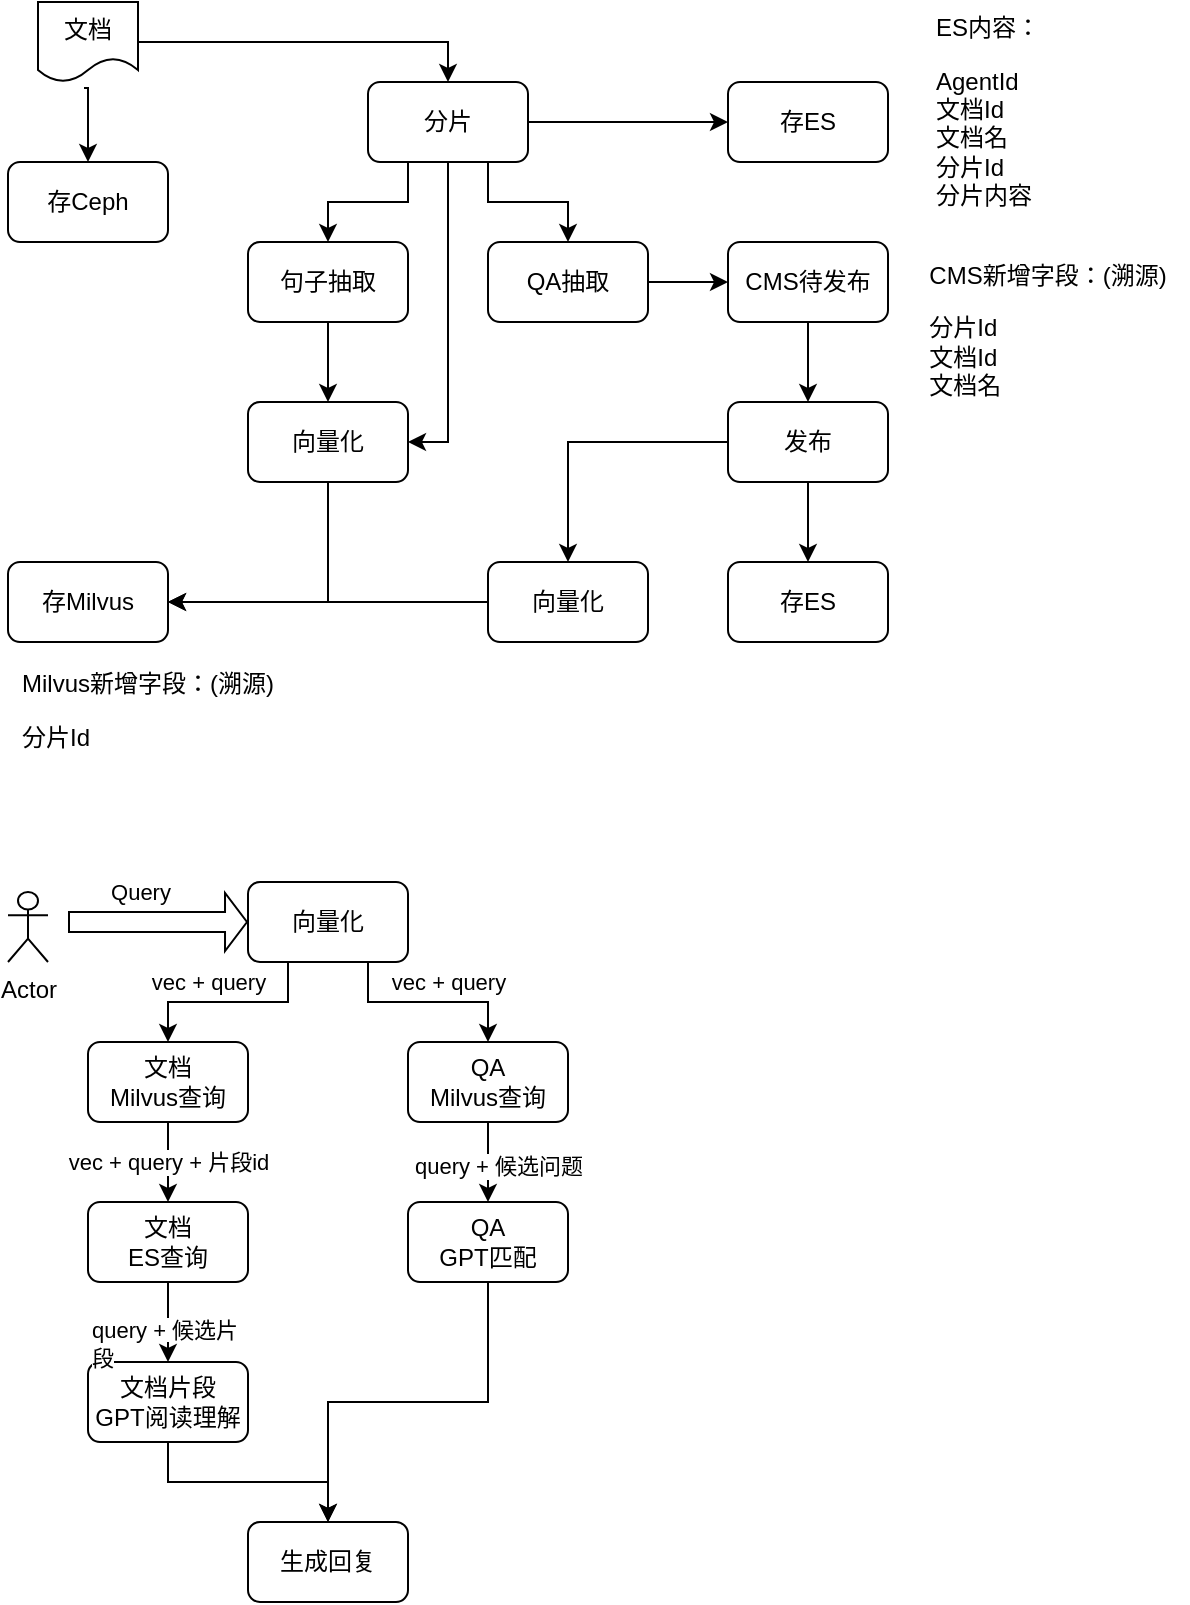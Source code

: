 <mxfile version="21.6.5" type="github">
  <diagram name="第 1 页" id="VAXkkfN3yXfzUiDOJ94b">
    <mxGraphModel dx="1114" dy="578" grid="1" gridSize="10" guides="1" tooltips="1" connect="1" arrows="1" fold="1" page="1" pageScale="1" pageWidth="827" pageHeight="1169" math="0" shadow="0">
      <root>
        <mxCell id="0" />
        <mxCell id="1" parent="0" />
        <mxCell id="MwvR7IS0rDGGBposnLcL-12" style="edgeStyle=orthogonalEdgeStyle;rounded=0;orthogonalLoop=1;jettySize=auto;html=1;exitX=0.5;exitY=1;exitDx=0;exitDy=0;entryX=0.5;entryY=0;entryDx=0;entryDy=0;" parent="1" source="MwvR7IS0rDGGBposnLcL-1" target="MwvR7IS0rDGGBposnLcL-11" edge="1">
          <mxGeometry relative="1" as="geometry" />
        </mxCell>
        <mxCell id="MwvR7IS0rDGGBposnLcL-1" value="句子抽取" style="rounded=1;whiteSpace=wrap;html=1;" parent="1" vertex="1">
          <mxGeometry x="160" y="200" width="80" height="40" as="geometry" />
        </mxCell>
        <mxCell id="MwvR7IS0rDGGBposnLcL-16" style="edgeStyle=orthogonalEdgeStyle;rounded=0;orthogonalLoop=1;jettySize=auto;html=1;exitX=0.46;exitY=1.075;exitDx=0;exitDy=0;entryX=0.5;entryY=0;entryDx=0;entryDy=0;exitPerimeter=0;" parent="1" source="MwvR7IS0rDGGBposnLcL-2" target="MwvR7IS0rDGGBposnLcL-14" edge="1">
          <mxGeometry relative="1" as="geometry">
            <Array as="points">
              <mxPoint x="80" y="123" />
            </Array>
          </mxGeometry>
        </mxCell>
        <mxCell id="MwvR7IS0rDGGBposnLcL-17" style="edgeStyle=orthogonalEdgeStyle;rounded=0;orthogonalLoop=1;jettySize=auto;html=1;exitX=1;exitY=0.5;exitDx=0;exitDy=0;entryX=0.5;entryY=0;entryDx=0;entryDy=0;" parent="1" source="MwvR7IS0rDGGBposnLcL-2" target="MwvR7IS0rDGGBposnLcL-7" edge="1">
          <mxGeometry relative="1" as="geometry" />
        </mxCell>
        <mxCell id="MwvR7IS0rDGGBposnLcL-2" value="文档" style="shape=document;whiteSpace=wrap;html=1;boundedLbl=1;" parent="1" vertex="1">
          <mxGeometry x="55" y="80" width="50" height="40" as="geometry" />
        </mxCell>
        <mxCell id="MwvR7IS0rDGGBposnLcL-9" style="edgeStyle=orthogonalEdgeStyle;rounded=0;orthogonalLoop=1;jettySize=auto;html=1;exitX=0.25;exitY=1;exitDx=0;exitDy=0;entryX=0.5;entryY=0;entryDx=0;entryDy=0;" parent="1" source="MwvR7IS0rDGGBposnLcL-7" target="MwvR7IS0rDGGBposnLcL-1" edge="1">
          <mxGeometry relative="1" as="geometry" />
        </mxCell>
        <mxCell id="MwvR7IS0rDGGBposnLcL-10" style="edgeStyle=orthogonalEdgeStyle;rounded=0;orthogonalLoop=1;jettySize=auto;html=1;exitX=0.75;exitY=1;exitDx=0;exitDy=0;" parent="1" source="MwvR7IS0rDGGBposnLcL-7" target="MwvR7IS0rDGGBposnLcL-8" edge="1">
          <mxGeometry relative="1" as="geometry" />
        </mxCell>
        <mxCell id="MwvR7IS0rDGGBposnLcL-19" style="edgeStyle=orthogonalEdgeStyle;rounded=0;orthogonalLoop=1;jettySize=auto;html=1;exitX=1;exitY=0.5;exitDx=0;exitDy=0;entryX=0;entryY=0.5;entryDx=0;entryDy=0;" parent="1" source="MwvR7IS0rDGGBposnLcL-7" target="MwvR7IS0rDGGBposnLcL-18" edge="1">
          <mxGeometry relative="1" as="geometry" />
        </mxCell>
        <mxCell id="0MtGEua7XknT2rirbN3q-13" style="edgeStyle=orthogonalEdgeStyle;rounded=0;orthogonalLoop=1;jettySize=auto;html=1;exitX=0.5;exitY=1;exitDx=0;exitDy=0;entryX=1;entryY=0.5;entryDx=0;entryDy=0;" edge="1" parent="1" source="MwvR7IS0rDGGBposnLcL-7" target="MwvR7IS0rDGGBposnLcL-11">
          <mxGeometry relative="1" as="geometry" />
        </mxCell>
        <mxCell id="MwvR7IS0rDGGBposnLcL-7" value="分片" style="rounded=1;whiteSpace=wrap;html=1;" parent="1" vertex="1">
          <mxGeometry x="220" y="120" width="80" height="40" as="geometry" />
        </mxCell>
        <mxCell id="MwvR7IS0rDGGBposnLcL-13" style="edgeStyle=orthogonalEdgeStyle;rounded=0;orthogonalLoop=1;jettySize=auto;html=1;exitX=0.5;exitY=1;exitDx=0;exitDy=0;entryX=0.5;entryY=0;entryDx=0;entryDy=0;" parent="1" source="0MtGEua7XknT2rirbN3q-4" target="0MtGEua7XknT2rirbN3q-1" edge="1">
          <mxGeometry relative="1" as="geometry" />
        </mxCell>
        <mxCell id="0MtGEua7XknT2rirbN3q-5" style="edgeStyle=orthogonalEdgeStyle;rounded=0;orthogonalLoop=1;jettySize=auto;html=1;exitX=1;exitY=0.5;exitDx=0;exitDy=0;entryX=0;entryY=0.5;entryDx=0;entryDy=0;" edge="1" parent="1" source="MwvR7IS0rDGGBposnLcL-8" target="0MtGEua7XknT2rirbN3q-4">
          <mxGeometry relative="1" as="geometry" />
        </mxCell>
        <mxCell id="MwvR7IS0rDGGBposnLcL-8" value="QA抽取" style="rounded=1;whiteSpace=wrap;html=1;" parent="1" vertex="1">
          <mxGeometry x="280" y="200" width="80" height="40" as="geometry" />
        </mxCell>
        <mxCell id="0MtGEua7XknT2rirbN3q-3" style="edgeStyle=orthogonalEdgeStyle;rounded=0;orthogonalLoop=1;jettySize=auto;html=1;exitX=0.5;exitY=1;exitDx=0;exitDy=0;entryX=1;entryY=0.5;entryDx=0;entryDy=0;" edge="1" parent="1" source="MwvR7IS0rDGGBposnLcL-11" target="0MtGEua7XknT2rirbN3q-2">
          <mxGeometry relative="1" as="geometry" />
        </mxCell>
        <mxCell id="MwvR7IS0rDGGBposnLcL-11" value="向量化" style="rounded=1;whiteSpace=wrap;html=1;" parent="1" vertex="1">
          <mxGeometry x="160" y="280" width="80" height="40" as="geometry" />
        </mxCell>
        <mxCell id="MwvR7IS0rDGGBposnLcL-14" value="存Ceph" style="rounded=1;whiteSpace=wrap;html=1;" parent="1" vertex="1">
          <mxGeometry x="40" y="160" width="80" height="40" as="geometry" />
        </mxCell>
        <mxCell id="MwvR7IS0rDGGBposnLcL-18" value="存ES" style="rounded=1;whiteSpace=wrap;html=1;" parent="1" vertex="1">
          <mxGeometry x="400" y="120" width="80" height="40" as="geometry" />
        </mxCell>
        <mxCell id="MwvR7IS0rDGGBposnLcL-22" value="ES内容：&lt;br&gt;&lt;p style=&quot;border-color: var(--border-color); text-align: left;&quot;&gt;AgentId&lt;br&gt;文档Id&lt;br style=&quot;border-color: var(--border-color); text-align: center;&quot;&gt;文档名&lt;br style=&quot;border-color: var(--border-color);&quot;&gt;分片Id&lt;br style=&quot;border-color: var(--border-color);&quot;&gt;分片内容&lt;/p&gt;&lt;p style=&quot;border-color: var(--border-color); text-align: left;&quot;&gt;&lt;span style=&quot;border-color: var(--border-color); text-align: center;&quot;&gt;&lt;br style=&quot;border-color: var(--border-color);&quot;&gt;&lt;/span&gt;&lt;/p&gt;" style="text;html=1;strokeColor=none;fillColor=none;align=center;verticalAlign=middle;whiteSpace=wrap;rounded=0;" parent="1" vertex="1">
          <mxGeometry x="500" y="139" width="60" height="30" as="geometry" />
        </mxCell>
        <mxCell id="0MtGEua7XknT2rirbN3q-7" style="edgeStyle=orthogonalEdgeStyle;rounded=0;orthogonalLoop=1;jettySize=auto;html=1;exitX=0;exitY=0.5;exitDx=0;exitDy=0;entryX=0.5;entryY=0;entryDx=0;entryDy=0;" edge="1" parent="1" source="0MtGEua7XknT2rirbN3q-1" target="0MtGEua7XknT2rirbN3q-6">
          <mxGeometry relative="1" as="geometry" />
        </mxCell>
        <mxCell id="0MtGEua7XknT2rirbN3q-10" style="edgeStyle=orthogonalEdgeStyle;rounded=0;orthogonalLoop=1;jettySize=auto;html=1;exitX=0.5;exitY=1;exitDx=0;exitDy=0;entryX=0.5;entryY=0;entryDx=0;entryDy=0;" edge="1" parent="1" source="0MtGEua7XknT2rirbN3q-1" target="0MtGEua7XknT2rirbN3q-9">
          <mxGeometry relative="1" as="geometry" />
        </mxCell>
        <mxCell id="0MtGEua7XknT2rirbN3q-1" value="发布" style="rounded=1;whiteSpace=wrap;html=1;" vertex="1" parent="1">
          <mxGeometry x="400" y="280" width="80" height="40" as="geometry" />
        </mxCell>
        <mxCell id="0MtGEua7XknT2rirbN3q-2" value="存Milvus" style="rounded=1;whiteSpace=wrap;html=1;" vertex="1" parent="1">
          <mxGeometry x="40" y="360" width="80" height="40" as="geometry" />
        </mxCell>
        <mxCell id="0MtGEua7XknT2rirbN3q-4" value="CMS待发布" style="rounded=1;whiteSpace=wrap;html=1;" vertex="1" parent="1">
          <mxGeometry x="400" y="200" width="80" height="40" as="geometry" />
        </mxCell>
        <mxCell id="0MtGEua7XknT2rirbN3q-8" style="edgeStyle=orthogonalEdgeStyle;rounded=0;orthogonalLoop=1;jettySize=auto;html=1;exitX=0;exitY=0.5;exitDx=0;exitDy=0;" edge="1" parent="1" source="0MtGEua7XknT2rirbN3q-6" target="0MtGEua7XknT2rirbN3q-2">
          <mxGeometry relative="1" as="geometry" />
        </mxCell>
        <mxCell id="0MtGEua7XknT2rirbN3q-6" value="向量化" style="rounded=1;whiteSpace=wrap;html=1;" vertex="1" parent="1">
          <mxGeometry x="280" y="360" width="80" height="40" as="geometry" />
        </mxCell>
        <mxCell id="0MtGEua7XknT2rirbN3q-9" value="存ES" style="rounded=1;whiteSpace=wrap;html=1;" vertex="1" parent="1">
          <mxGeometry x="400" y="360" width="80" height="40" as="geometry" />
        </mxCell>
        <mxCell id="0MtGEua7XknT2rirbN3q-11" value="CMS新增字段：(溯源)&lt;br&gt;&lt;p style=&quot;border-color: var(--border-color); text-align: left;&quot;&gt;分片Id&lt;br style=&quot;border-color: var(--border-color);&quot;&gt;文档Id&lt;br style=&quot;border-color: var(--border-color); text-align: center;&quot;&gt;文档名&lt;br style=&quot;border-color: var(--border-color);&quot;&gt;&lt;/p&gt;" style="text;html=1;strokeColor=none;fillColor=none;align=center;verticalAlign=middle;whiteSpace=wrap;rounded=0;" vertex="1" parent="1">
          <mxGeometry x="490" y="200" width="140" height="100" as="geometry" />
        </mxCell>
        <mxCell id="0MtGEua7XknT2rirbN3q-12" value="Milvus新增字段：(溯源)&lt;br&gt;&lt;p style=&quot;border-color: var(--border-color); text-align: left;&quot;&gt;分片Id&lt;br style=&quot;border-color: var(--border-color);&quot;&gt;&lt;/p&gt;" style="text;html=1;strokeColor=none;fillColor=none;align=center;verticalAlign=middle;whiteSpace=wrap;rounded=0;" vertex="1" parent="1">
          <mxGeometry x="40" y="390" width="140" height="100" as="geometry" />
        </mxCell>
        <mxCell id="0MtGEua7XknT2rirbN3q-14" value="Actor" style="shape=umlActor;verticalLabelPosition=bottom;verticalAlign=top;html=1;outlineConnect=0;" vertex="1" parent="1">
          <mxGeometry x="40" y="525" width="20" height="35" as="geometry" />
        </mxCell>
        <mxCell id="0MtGEua7XknT2rirbN3q-15" value="" style="shape=flexArrow;endArrow=classic;html=1;rounded=0;endWidth=18;endSize=3.33;entryX=0;entryY=0.5;entryDx=0;entryDy=0;" edge="1" parent="1" target="0MtGEua7XknT2rirbN3q-17">
          <mxGeometry width="50" height="50" relative="1" as="geometry">
            <mxPoint x="70" y="540" as="sourcePoint" />
            <mxPoint x="120" y="540" as="targetPoint" />
          </mxGeometry>
        </mxCell>
        <mxCell id="0MtGEua7XknT2rirbN3q-16" value="Query" style="edgeLabel;html=1;align=center;verticalAlign=middle;resizable=0;points=[];" vertex="1" connectable="0" parent="0MtGEua7XknT2rirbN3q-15">
          <mxGeometry x="-0.2" y="-2" relative="1" as="geometry">
            <mxPoint y="-17" as="offset" />
          </mxGeometry>
        </mxCell>
        <mxCell id="0MtGEua7XknT2rirbN3q-24" style="edgeStyle=orthogonalEdgeStyle;rounded=0;orthogonalLoop=1;jettySize=auto;html=1;exitX=0.25;exitY=1;exitDx=0;exitDy=0;entryX=0.5;entryY=0;entryDx=0;entryDy=0;" edge="1" parent="1" source="0MtGEua7XknT2rirbN3q-17" target="0MtGEua7XknT2rirbN3q-20">
          <mxGeometry relative="1" as="geometry" />
        </mxCell>
        <mxCell id="0MtGEua7XknT2rirbN3q-31" value="vec + query" style="edgeLabel;html=1;align=center;verticalAlign=middle;resizable=0;points=[];" vertex="1" connectable="0" parent="0MtGEua7XknT2rirbN3q-24">
          <mxGeometry y="1" relative="1" as="geometry">
            <mxPoint x="-10" y="-11" as="offset" />
          </mxGeometry>
        </mxCell>
        <mxCell id="0MtGEua7XknT2rirbN3q-17" value="向量化" style="rounded=1;whiteSpace=wrap;html=1;" vertex="1" parent="1">
          <mxGeometry x="160" y="520" width="80" height="40" as="geometry" />
        </mxCell>
        <mxCell id="0MtGEua7XknT2rirbN3q-23" style="edgeStyle=orthogonalEdgeStyle;rounded=0;orthogonalLoop=1;jettySize=auto;html=1;exitX=0.75;exitY=1;exitDx=0;exitDy=0;entryX=0.5;entryY=0;entryDx=0;entryDy=0;" edge="1" parent="1" source="0MtGEua7XknT2rirbN3q-17" target="0MtGEua7XknT2rirbN3q-21">
          <mxGeometry relative="1" as="geometry">
            <mxPoint x="340" y="560" as="sourcePoint" />
          </mxGeometry>
        </mxCell>
        <mxCell id="0MtGEua7XknT2rirbN3q-26" style="edgeStyle=orthogonalEdgeStyle;rounded=0;orthogonalLoop=1;jettySize=auto;html=1;exitX=0.5;exitY=1;exitDx=0;exitDy=0;entryX=0.5;entryY=0;entryDx=0;entryDy=0;" edge="1" parent="1" source="0MtGEua7XknT2rirbN3q-20" target="0MtGEua7XknT2rirbN3q-25">
          <mxGeometry relative="1" as="geometry" />
        </mxCell>
        <mxCell id="0MtGEua7XknT2rirbN3q-20" value="文档&lt;br&gt;Milvus查询" style="rounded=1;whiteSpace=wrap;html=1;" vertex="1" parent="1">
          <mxGeometry x="80" y="600" width="80" height="40" as="geometry" />
        </mxCell>
        <mxCell id="0MtGEua7XknT2rirbN3q-28" style="edgeStyle=orthogonalEdgeStyle;rounded=0;orthogonalLoop=1;jettySize=auto;html=1;exitX=0.5;exitY=1;exitDx=0;exitDy=0;entryX=0.5;entryY=0;entryDx=0;entryDy=0;" edge="1" parent="1" source="0MtGEua7XknT2rirbN3q-21" target="0MtGEua7XknT2rirbN3q-27">
          <mxGeometry relative="1" as="geometry" />
        </mxCell>
        <mxCell id="0MtGEua7XknT2rirbN3q-21" value="QA&lt;br&gt;Milvus查询" style="rounded=1;whiteSpace=wrap;html=1;" vertex="1" parent="1">
          <mxGeometry x="240" y="600" width="80" height="40" as="geometry" />
        </mxCell>
        <mxCell id="0MtGEua7XknT2rirbN3q-30" style="edgeStyle=orthogonalEdgeStyle;rounded=0;orthogonalLoop=1;jettySize=auto;html=1;exitX=0.5;exitY=1;exitDx=0;exitDy=0;entryX=0.5;entryY=0;entryDx=0;entryDy=0;" edge="1" parent="1" source="0MtGEua7XknT2rirbN3q-25" target="0MtGEua7XknT2rirbN3q-29">
          <mxGeometry relative="1" as="geometry" />
        </mxCell>
        <mxCell id="0MtGEua7XknT2rirbN3q-25" value="文档&lt;br&gt;ES查询" style="rounded=1;whiteSpace=wrap;html=1;" vertex="1" parent="1">
          <mxGeometry x="80" y="680" width="80" height="40" as="geometry" />
        </mxCell>
        <mxCell id="0MtGEua7XknT2rirbN3q-40" style="edgeStyle=orthogonalEdgeStyle;rounded=0;orthogonalLoop=1;jettySize=auto;html=1;exitX=0.5;exitY=1;exitDx=0;exitDy=0;entryX=0.5;entryY=0;entryDx=0;entryDy=0;" edge="1" parent="1" source="0MtGEua7XknT2rirbN3q-27" target="0MtGEua7XknT2rirbN3q-38">
          <mxGeometry relative="1" as="geometry" />
        </mxCell>
        <mxCell id="0MtGEua7XknT2rirbN3q-27" value="QA&lt;br&gt;GPT匹配" style="rounded=1;whiteSpace=wrap;html=1;" vertex="1" parent="1">
          <mxGeometry x="240" y="680" width="80" height="40" as="geometry" />
        </mxCell>
        <mxCell id="0MtGEua7XknT2rirbN3q-39" style="edgeStyle=orthogonalEdgeStyle;rounded=0;orthogonalLoop=1;jettySize=auto;html=1;exitX=0.5;exitY=1;exitDx=0;exitDy=0;entryX=0.5;entryY=0;entryDx=0;entryDy=0;" edge="1" parent="1" source="0MtGEua7XknT2rirbN3q-29" target="0MtGEua7XknT2rirbN3q-38">
          <mxGeometry relative="1" as="geometry" />
        </mxCell>
        <mxCell id="0MtGEua7XknT2rirbN3q-29" value="文档片段&lt;br&gt;GPT阅读理解" style="rounded=1;whiteSpace=wrap;html=1;" vertex="1" parent="1">
          <mxGeometry x="80" y="760" width="80" height="40" as="geometry" />
        </mxCell>
        <mxCell id="0MtGEua7XknT2rirbN3q-33" value="vec + query" style="edgeLabel;html=1;align=center;verticalAlign=middle;resizable=0;points=[];" vertex="1" connectable="0" parent="1">
          <mxGeometry x="260" y="570" as="geometry" />
        </mxCell>
        <mxCell id="0MtGEua7XknT2rirbN3q-35" value="vec + query +&amp;nbsp;片段id" style="edgeLabel;html=1;align=center;verticalAlign=middle;resizable=0;points=[];" vertex="1" connectable="0" parent="1">
          <mxGeometry x="120" y="660" as="geometry" />
        </mxCell>
        <mxCell id="0MtGEua7XknT2rirbN3q-36" value="&lt;span style=&quot;color: rgb(0, 0, 0); font-family: Helvetica; font-size: 11px; font-style: normal; font-variant-ligatures: normal; font-variant-caps: normal; font-weight: 400; letter-spacing: normal; orphans: 2; text-align: center; text-indent: 0px; text-transform: none; widows: 2; word-spacing: 0px; -webkit-text-stroke-width: 0px; background-color: rgb(255, 255, 255); text-decoration-thickness: initial; text-decoration-style: initial; text-decoration-color: initial; float: none; display: inline !important;&quot;&gt;query +&amp;nbsp;候选片段&lt;/span&gt;" style="text;whiteSpace=wrap;html=1;" vertex="1" parent="1">
          <mxGeometry x="80" y="730" width="80" height="40" as="geometry" />
        </mxCell>
        <mxCell id="0MtGEua7XknT2rirbN3q-37" value="query +&amp;nbsp;候选问题" style="edgeLabel;html=1;align=center;verticalAlign=middle;resizable=0;points=[];" vertex="1" connectable="0" parent="1">
          <mxGeometry x="290" y="660" as="geometry">
            <mxPoint x="-5" y="2" as="offset" />
          </mxGeometry>
        </mxCell>
        <mxCell id="0MtGEua7XknT2rirbN3q-38" value="生成回复" style="rounded=1;whiteSpace=wrap;html=1;" vertex="1" parent="1">
          <mxGeometry x="160" y="840" width="80" height="40" as="geometry" />
        </mxCell>
      </root>
    </mxGraphModel>
  </diagram>
</mxfile>
